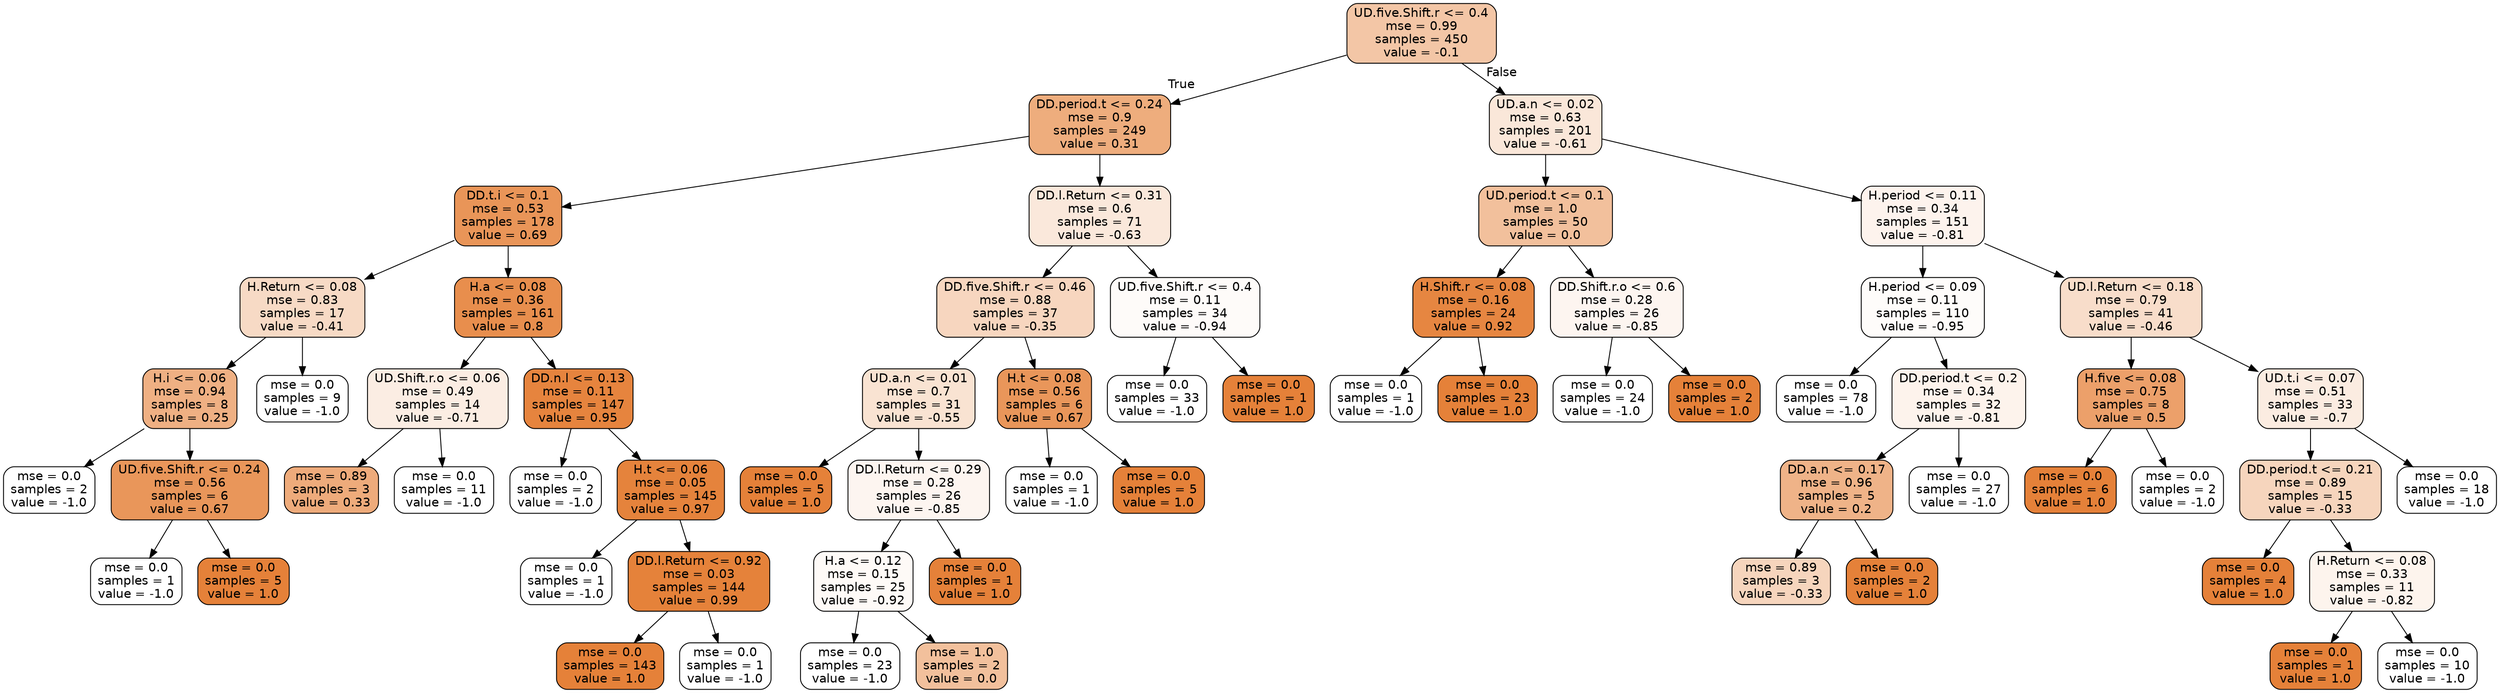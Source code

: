 digraph Tree {
node [shape=box, style="filled, rounded", color="black", fontname=helvetica] ;
edge [fontname=helvetica] ;
0 [label="UD.five.Shift.r <= 0.4\nmse = 0.99\nsamples = 450\nvalue = -0.1", fillcolor="#f3c6a6"] ;
1 [label="DD.period.t <= 0.24\nmse = 0.9\nsamples = 249\nvalue = 0.31", fillcolor="#eead7d"] ;
0 -> 1 [labeldistance=2.5, labelangle=45, headlabel="True"] ;
2 [label="DD.t.i <= 0.1\nmse = 0.53\nsamples = 178\nvalue = 0.69", fillcolor="#e99558"] ;
1 -> 2 ;
3 [label="H.Return <= 0.08\nmse = 0.83\nsamples = 17\nvalue = -0.41", fillcolor="#f7dac5"] ;
2 -> 3 ;
4 [label="H.i <= 0.06\nmse = 0.94\nsamples = 8\nvalue = 0.25", fillcolor="#efb083"] ;
3 -> 4 ;
5 [label="mse = 0.0\nsamples = 2\nvalue = -1.0", fillcolor="#ffffff"] ;
4 -> 5 ;
6 [label="UD.five.Shift.r <= 0.24\nmse = 0.56\nsamples = 6\nvalue = 0.67", fillcolor="#e9965a"] ;
4 -> 6 ;
7 [label="mse = 0.0\nsamples = 1\nvalue = -1.0", fillcolor="#ffffff"] ;
6 -> 7 ;
8 [label="mse = 0.0\nsamples = 5\nvalue = 1.0", fillcolor="#e58139"] ;
6 -> 8 ;
9 [label="mse = 0.0\nsamples = 9\nvalue = -1.0", fillcolor="#ffffff"] ;
3 -> 9 ;
10 [label="H.a <= 0.08\nmse = 0.36\nsamples = 161\nvalue = 0.8", fillcolor="#e88e4d"] ;
2 -> 10 ;
11 [label="UD.Shift.r.o <= 0.06\nmse = 0.49\nsamples = 14\nvalue = -0.71", fillcolor="#fbede3"] ;
10 -> 11 ;
12 [label="mse = 0.89\nsamples = 3\nvalue = 0.33", fillcolor="#eeab7b"] ;
11 -> 12 ;
13 [label="mse = 0.0\nsamples = 11\nvalue = -1.0", fillcolor="#ffffff"] ;
11 -> 13 ;
14 [label="DD.n.l <= 0.13\nmse = 0.11\nsamples = 147\nvalue = 0.95", fillcolor="#e6843e"] ;
10 -> 14 ;
15 [label="mse = 0.0\nsamples = 2\nvalue = -1.0", fillcolor="#ffffff"] ;
14 -> 15 ;
16 [label="H.t <= 0.06\nmse = 0.05\nsamples = 145\nvalue = 0.97", fillcolor="#e5833c"] ;
14 -> 16 ;
17 [label="mse = 0.0\nsamples = 1\nvalue = -1.0", fillcolor="#ffffff"] ;
16 -> 17 ;
18 [label="DD.l.Return <= 0.92\nmse = 0.03\nsamples = 144\nvalue = 0.99", fillcolor="#e5823a"] ;
16 -> 18 ;
19 [label="mse = 0.0\nsamples = 143\nvalue = 1.0", fillcolor="#e58139"] ;
18 -> 19 ;
20 [label="mse = 0.0\nsamples = 1\nvalue = -1.0", fillcolor="#ffffff"] ;
18 -> 20 ;
21 [label="DD.l.Return <= 0.31\nmse = 0.6\nsamples = 71\nvalue = -0.63", fillcolor="#fae8db"] ;
1 -> 21 ;
22 [label="DD.five.Shift.r <= 0.46\nmse = 0.88\nsamples = 37\nvalue = -0.35", fillcolor="#f7d6bf"] ;
21 -> 22 ;
23 [label="UD.a.n <= 0.01\nmse = 0.7\nsamples = 31\nvalue = -0.55", fillcolor="#f9e3d2"] ;
22 -> 23 ;
24 [label="mse = 0.0\nsamples = 5\nvalue = 1.0", fillcolor="#e58139"] ;
23 -> 24 ;
25 [label="DD.l.Return <= 0.29\nmse = 0.28\nsamples = 26\nvalue = -0.85", fillcolor="#fdf5f0"] ;
23 -> 25 ;
26 [label="H.a <= 0.12\nmse = 0.15\nsamples = 25\nvalue = -0.92", fillcolor="#fefaf7"] ;
25 -> 26 ;
27 [label="mse = 0.0\nsamples = 23\nvalue = -1.0", fillcolor="#ffffff"] ;
26 -> 27 ;
28 [label="mse = 1.0\nsamples = 2\nvalue = 0.0", fillcolor="#f2c09c"] ;
26 -> 28 ;
29 [label="mse = 0.0\nsamples = 1\nvalue = 1.0", fillcolor="#e58139"] ;
25 -> 29 ;
30 [label="H.t <= 0.08\nmse = 0.56\nsamples = 6\nvalue = 0.67", fillcolor="#e9965a"] ;
22 -> 30 ;
31 [label="mse = 0.0\nsamples = 1\nvalue = -1.0", fillcolor="#ffffff"] ;
30 -> 31 ;
32 [label="mse = 0.0\nsamples = 5\nvalue = 1.0", fillcolor="#e58139"] ;
30 -> 32 ;
33 [label="UD.five.Shift.r <= 0.4\nmse = 0.11\nsamples = 34\nvalue = -0.94", fillcolor="#fefbf9"] ;
21 -> 33 ;
34 [label="mse = 0.0\nsamples = 33\nvalue = -1.0", fillcolor="#ffffff"] ;
33 -> 34 ;
35 [label="mse = 0.0\nsamples = 1\nvalue = 1.0", fillcolor="#e58139"] ;
33 -> 35 ;
36 [label="UD.a.n <= 0.02\nmse = 0.63\nsamples = 201\nvalue = -0.61", fillcolor="#fae7d9"] ;
0 -> 36 [labeldistance=2.5, labelangle=-45, headlabel="False"] ;
37 [label="UD.period.t <= 0.1\nmse = 1.0\nsamples = 50\nvalue = 0.0", fillcolor="#f2c09c"] ;
36 -> 37 ;
38 [label="H.Shift.r <= 0.08\nmse = 0.16\nsamples = 24\nvalue = 0.92", fillcolor="#e68641"] ;
37 -> 38 ;
39 [label="mse = 0.0\nsamples = 1\nvalue = -1.0", fillcolor="#ffffff"] ;
38 -> 39 ;
40 [label="mse = 0.0\nsamples = 23\nvalue = 1.0", fillcolor="#e58139"] ;
38 -> 40 ;
41 [label="DD.Shift.r.o <= 0.6\nmse = 0.28\nsamples = 26\nvalue = -0.85", fillcolor="#fdf5f0"] ;
37 -> 41 ;
42 [label="mse = 0.0\nsamples = 24\nvalue = -1.0", fillcolor="#ffffff"] ;
41 -> 42 ;
43 [label="mse = 0.0\nsamples = 2\nvalue = 1.0", fillcolor="#e58139"] ;
41 -> 43 ;
44 [label="H.period <= 0.11\nmse = 0.34\nsamples = 151\nvalue = -0.81", fillcolor="#fdf3ed"] ;
36 -> 44 ;
45 [label="H.period <= 0.09\nmse = 0.11\nsamples = 110\nvalue = -0.95", fillcolor="#fefcfa"] ;
44 -> 45 ;
46 [label="mse = 0.0\nsamples = 78\nvalue = -1.0", fillcolor="#ffffff"] ;
45 -> 46 ;
47 [label="DD.period.t <= 0.2\nmse = 0.34\nsamples = 32\nvalue = -0.81", fillcolor="#fdf3ec"] ;
45 -> 47 ;
48 [label="DD.a.n <= 0.17\nmse = 0.96\nsamples = 5\nvalue = 0.2", fillcolor="#efb388"] ;
47 -> 48 ;
49 [label="mse = 0.89\nsamples = 3\nvalue = -0.33", fillcolor="#f6d5bd"] ;
48 -> 49 ;
50 [label="mse = 0.0\nsamples = 2\nvalue = 1.0", fillcolor="#e58139"] ;
48 -> 50 ;
51 [label="mse = 0.0\nsamples = 27\nvalue = -1.0", fillcolor="#ffffff"] ;
47 -> 51 ;
52 [label="UD.l.Return <= 0.18\nmse = 0.79\nsamples = 41\nvalue = -0.46", fillcolor="#f8ddca"] ;
44 -> 52 ;
53 [label="H.five <= 0.08\nmse = 0.75\nsamples = 8\nvalue = 0.5", fillcolor="#eca06a"] ;
52 -> 53 ;
54 [label="mse = 0.0\nsamples = 6\nvalue = 1.0", fillcolor="#e58139"] ;
53 -> 54 ;
55 [label="mse = 0.0\nsamples = 2\nvalue = -1.0", fillcolor="#ffffff"] ;
53 -> 55 ;
56 [label="UD.t.i <= 0.07\nmse = 0.51\nsamples = 33\nvalue = -0.7", fillcolor="#fbece1"] ;
52 -> 56 ;
57 [label="DD.period.t <= 0.21\nmse = 0.89\nsamples = 15\nvalue = -0.33", fillcolor="#f6d5bd"] ;
56 -> 57 ;
58 [label="mse = 0.0\nsamples = 4\nvalue = 1.0", fillcolor="#e58139"] ;
57 -> 58 ;
59 [label="H.Return <= 0.08\nmse = 0.33\nsamples = 11\nvalue = -0.82", fillcolor="#fdf4ed"] ;
57 -> 59 ;
60 [label="mse = 0.0\nsamples = 1\nvalue = 1.0", fillcolor="#e58139"] ;
59 -> 60 ;
61 [label="mse = 0.0\nsamples = 10\nvalue = -1.0", fillcolor="#ffffff"] ;
59 -> 61 ;
62 [label="mse = 0.0\nsamples = 18\nvalue = -1.0", fillcolor="#ffffff"] ;
56 -> 62 ;
}